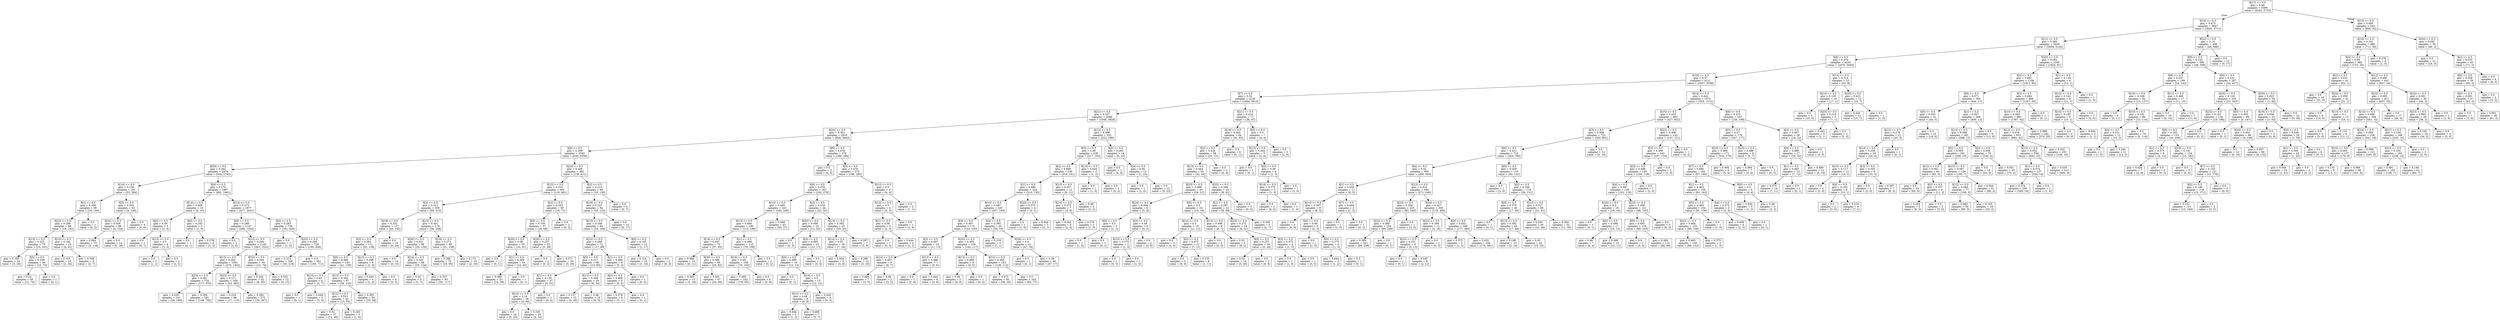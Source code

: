 digraph Tree {
node [shape=box] ;
0 [label="X[17] <= 0.5\ngini = 0.49\nsamples = 6390\nvalue = [4342, 5753]"] ;
1 [label="X[16] <= 0.5\ngini = 0.473\nsamples = 5847\nvalue = [3542, 5711]"] ;
0 -> 1 [labeldistance=2.5, labelangle=45, headlabel="True"] ;
2 [label="X[11] <= 0.5\ngini = 0.482\nsamples = 5439\nvalue = [3494, 5125]"] ;
1 -> 2 ;
3 [label="X[8] <= 0.5\ngini = 0.374\nsamples = 4234\nvalue = [1670, 5044]"] ;
2 -> 3 ;
4 [label="X[19] <= 0.5\ngini = 0.37\nsamples = 4211\nvalue = [1637, 5036]"] ;
3 -> 4 ;
5 [label="X[7] <= 0.5\ngini = 0.34\nsamples = 3139\nvalue = [1084, 3915]"] ;
4 -> 5 ;
6 [label="X[21] <= 0.5\ngini = 0.337\nsamples = 3068\nvalue = [1048, 3828]"] ;
5 -> 6 ;
7 [label="X[24] <= 0.5\ngini = 0.301\nsamples = 2816\nvalue = [826, 3642]"] ;
6 -> 7 ;
8 [label="X[6] <= 0.5\ngini = 0.269\nsamples = 2540\nvalue = [640, 3356]"] ;
7 -> 8 ;
9 [label="X[20] <= 0.5\ngini = 0.262\nsamples = 2078\nvalue = [504, 2745]"] ;
8 -> 9 ;
10 [label="X[14] <= 0.5\ngini = 0.139\nsamples = 191\nvalue = [23, 284]"] ;
9 -> 10 ;
11 [label="X[1] <= 0.5\ngini = 0.206\nsamples = 99\nvalue = [19, 144]"] ;
10 -> 11 ;
12 [label="X[22] <= 0.5\ngini = 0.208\nsamples = 98\nvalue = [19, 142]"] ;
11 -> 12 ;
13 [label="X[13] <= 0.5\ngini = 0.225\nsamples = 75\nvalue = [15, 101]"] ;
12 -> 13 ;
14 [label="gini = 0.185\nsamples = 16\nvalue = [3, 26]"] ;
13 -> 14 ;
15 [label="X[5] <= 0.5\ngini = 0.238\nsamples = 59\nvalue = [12, 75]"] ;
13 -> 15 ;
16 [label="gini = 0.24\nsamples = 58\nvalue = [12, 74]"] ;
15 -> 16 ;
17 [label="gini = 0.0\nsamples = 1\nvalue = [0, 1]"] ;
15 -> 17 ;
18 [label="X[15] <= 0.5\ngini = 0.162\nsamples = 23\nvalue = [4, 41]"] ;
12 -> 18 ;
19 [label="gini = 0.105\nsamples = 18\nvalue = [2, 34]"] ;
18 -> 19 ;
20 [label="gini = 0.346\nsamples = 5\nvalue = [2, 7]"] ;
18 -> 20 ;
21 [label="gini = 0.0\nsamples = 1\nvalue = [0, 2]"] ;
11 -> 21 ;
22 [label="X[5] <= 0.5\ngini = 0.054\nsamples = 92\nvalue = [4, 140]"] ;
10 -> 22 ;
23 [label="X[22] <= 0.5\ngini = 0.056\nsamples = 88\nvalue = [4, 134]"] ;
22 -> 23 ;
24 [label="gini = 0.064\nsamples = 74\nvalue = [4, 116]"] ;
23 -> 24 ;
25 [label="gini = 0.0\nsamples = 14\nvalue = [0, 18]"] ;
23 -> 25 ;
26 [label="gini = 0.0\nsamples = 4\nvalue = [0, 6]"] ;
22 -> 26 ;
27 [label="X[4] <= 0.5\ngini = 0.274\nsamples = 1887\nvalue = [481, 2461]"] ;
9 -> 27 ;
28 [label="X[14] <= 0.5\ngini = 0.408\nsamples = 10\nvalue = [4, 10]"] ;
27 -> 28 ;
29 [label="X[0] <= 0.5\ngini = 0.49\nsamples = 5\nvalue = [3, 4]"] ;
28 -> 29 ;
30 [label="gini = 0.0\nsamples = 1\nvalue = [0, 1]"] ;
29 -> 30 ;
31 [label="X[13] <= 0.5\ngini = 0.5\nsamples = 4\nvalue = [3, 3]"] ;
29 -> 31 ;
32 [label="gini = 0.5\nsamples = 2\nvalue = [1, 1]"] ;
31 -> 32 ;
33 [label="gini = 0.5\nsamples = 2\nvalue = [2, 2]"] ;
31 -> 33 ;
34 [label="X[0] <= 0.5\ngini = 0.245\nsamples = 5\nvalue = [1, 6]"] ;
28 -> 34 ;
35 [label="gini = 0.0\nsamples = 1\nvalue = [0, 1]"] ;
34 -> 35 ;
36 [label="gini = 0.278\nsamples = 4\nvalue = [1, 5]"] ;
34 -> 36 ;
37 [label="X[14] <= 0.5\ngini = 0.273\nsamples = 1877\nvalue = [477, 2451]"] ;
27 -> 37 ;
38 [label="X[0] <= 0.5\ngini = 0.266\nsamples = 1147\nvalue = [286, 1522]"] ;
37 -> 38 ;
39 [label="gini = 0.0\nsamples = 2\nvalue = [3, 0]"] ;
38 -> 39 ;
40 [label="X[12] <= 0.5\ngini = 0.264\nsamples = 1145\nvalue = [283, 1522]"] ;
38 -> 40 ;
41 [label="X[15] <= 0.5\ngini = 0.264\nsamples = 1091\nvalue = [270, 1452]"] ;
40 -> 41 ;
42 [label="X[23] <= 0.5\ngini = 0.261\nsamples = 732\nvalue = [177, 970]"] ;
41 -> 42 ;
43 [label="gini = 0.226\nsamples = 141\nvalue = [28, 188]"] ;
42 -> 43 ;
44 [label="gini = 0.269\nsamples = 591\nvalue = [149, 782]"] ;
42 -> 44 ;
45 [label="X[23] <= 0.5\ngini = 0.271\nsamples = 359\nvalue = [93, 482]"] ;
41 -> 45 ;
46 [label="gini = 0.224\nsamples = 86\nvalue = [17, 115]"] ;
45 -> 46 ;
47 [label="gini = 0.284\nsamples = 273\nvalue = [76, 367]"] ;
45 -> 47 ;
48 [label="X[22] <= 0.5\ngini = 0.264\nsamples = 54\nvalue = [13, 70]"] ;
40 -> 48 ;
49 [label="gini = 0.242\nsamples = 42\nvalue = [9, 55]"] ;
48 -> 49 ;
50 [label="gini = 0.332\nsamples = 12\nvalue = [4, 15]"] ;
48 -> 50 ;
51 [label="X[0] <= 0.5\ngini = 0.283\nsamples = 730\nvalue = [191, 929]"] ;
37 -> 51 ;
52 [label="gini = 0.0\nsamples = 1\nvalue = [1, 0]"] ;
51 -> 52 ;
53 [label="X[23] <= 0.5\ngini = 0.282\nsamples = 729\nvalue = [190, 929]"] ;
51 -> 53 ;
54 [label="gini = 0.213\nsamples = 168\nvalue = [30, 218]"] ;
53 -> 54 ;
55 [label="gini = 0.3\nsamples = 561\nvalue = [160, 711]"] ;
53 -> 55 ;
56 [label="X[22] <= 0.5\ngini = 0.298\nsamples = 462\nvalue = [136, 611]"] ;
8 -> 56 ;
57 [label="X[15] <= 0.5\ngini = 0.316\nsamples = 364\nvalue = [118, 481]"] ;
56 -> 57 ;
58 [label="X[2] <= 0.5\ngini = 0.313\nsamples = 305\nvalue = [99, 410]"] ;
57 -> 58 ;
59 [label="X[18] <= 0.5\ngini = 0.332\nsamples = 127\nvalue = [43, 162]"] ;
58 -> 59 ;
60 [label="X[3] <= 0.5\ngini = 0.362\nsamples = 111\nvalue = [43, 138]"] ;
59 -> 60 ;
61 [label="X[0] <= 0.5\ngini = 0.366\nsamples = 103\nvalue = [41, 129]"] ;
60 -> 61 ;
62 [label="X[13] <= 0.5\ngini = 0.42\nsamples = 6\nvalue = [3, 7]"] ;
61 -> 62 ;
63 [label="gini = 0.0\nsamples = 1\nvalue = [0, 1]"] ;
62 -> 63 ;
64 [label="gini = 0.444\nsamples = 5\nvalue = [3, 6]"] ;
62 -> 64 ;
65 [label="X[13] <= 0.5\ngini = 0.362\nsamples = 97\nvalue = [38, 122]"] ;
61 -> 65 ;
66 [label="X[12] <= 0.5\ngini = 0.313\nsamples = 42\nvalue = [13, 54]"] ;
65 -> 66 ;
67 [label="gini = 0.32\nsamples = 37\nvalue = [12, 48]"] ;
66 -> 67 ;
68 [label="gini = 0.245\nsamples = 5\nvalue = [1, 6]"] ;
66 -> 68 ;
69 [label="gini = 0.393\nsamples = 55\nvalue = [25, 68]"] ;
65 -> 69 ;
70 [label="X[13] <= 0.5\ngini = 0.298\nsamples = 8\nvalue = [2, 9]"] ;
60 -> 70 ;
71 [label="gini = 0.444\nsamples = 4\nvalue = [2, 4]"] ;
70 -> 71 ;
72 [label="gini = 0.0\nsamples = 4\nvalue = [0, 5]"] ;
70 -> 72 ;
73 [label="gini = 0.0\nsamples = 16\nvalue = [0, 24]"] ;
59 -> 73 ;
74 [label="X[13] <= 0.5\ngini = 0.301\nsamples = 178\nvalue = [56, 248]"] ;
58 -> 74 ;
75 [label="X[20] <= 0.5\ngini = 0.321\nsamples = 98\nvalue = [35, 139]"] ;
74 -> 75 ;
76 [label="gini = 0.0\nsamples = 10\nvalue = [0, 15]"] ;
75 -> 76 ;
77 [label="X[14] <= 0.5\ngini = 0.343\nsamples = 88\nvalue = [35, 124]"] ;
75 -> 77 ;
78 [label="gini = 0.42\nsamples = 5\nvalue = [3, 7]"] ;
77 -> 78 ;
79 [label="gini = 0.337\nsamples = 83\nvalue = [32, 117]"] ;
77 -> 79 ;
80 [label="X[18] <= 0.5\ngini = 0.271\nsamples = 80\nvalue = [21, 109]"] ;
74 -> 80 ;
81 [label="gini = 0.288\nsamples = 70\nvalue = [19, 90]"] ;
80 -> 81 ;
82 [label="gini = 0.172\nsamples = 10\nvalue = [2, 19]"] ;
80 -> 82 ;
83 [label="X[3] <= 0.5\ngini = 0.333\nsamples = 59\nvalue = [19, 71]"] ;
57 -> 83 ;
84 [label="X[0] <= 0.5\ngini = 0.339\nsamples = 57\nvalue = [19, 69]"] ;
83 -> 84 ;
85 [label="X[20] <= 0.5\ngini = 0.38\nsamples = 35\nvalue = [14, 41]"] ;
84 -> 85 ;
86 [label="gini = 0.0\nsamples = 1\nvalue = [0, 1]"] ;
85 -> 86 ;
87 [label="X[1] <= 0.5\ngini = 0.384\nsamples = 34\nvalue = [14, 40]"] ;
85 -> 87 ;
88 [label="gini = 0.389\nsamples = 33\nvalue = [14, 39]"] ;
87 -> 88 ;
89 [label="gini = 0.0\nsamples = 1\nvalue = [0, 1]"] ;
87 -> 89 ;
90 [label="X[20] <= 0.5\ngini = 0.257\nsamples = 22\nvalue = [5, 28]"] ;
84 -> 90 ;
91 [label="gini = 0.0\nsamples = 2\nvalue = [0, 2]"] ;
90 -> 91 ;
92 [label="gini = 0.271\nsamples = 20\nvalue = [5, 26]"] ;
90 -> 92 ;
93 [label="gini = 0.0\nsamples = 2\nvalue = [0, 2]"] ;
83 -> 93 ;
94 [label="X[3] <= 0.5\ngini = 0.214\nsamples = 98\nvalue = [18, 130]"] ;
56 -> 94 ;
95 [label="X[18] <= 0.5\ngini = 0.223\nsamples = 94\nvalue = [18, 123]"] ;
94 -> 95 ;
96 [label="X[15] <= 0.5\ngini = 0.248\nsamples = 84\nvalue = [18, 106]"] ;
95 -> 96 ;
97 [label="X[12] <= 0.5\ngini = 0.269\nsamples = 72\nvalue = [17, 89]"] ;
96 -> 97 ;
98 [label="X[0] <= 0.5\ngini = 0.217\nsamples = 66\nvalue = [12, 85]"] ;
97 -> 98 ;
99 [label="X[1] <= 0.5\ngini = 0.135\nsamples = 37\nvalue = [4, 51]"] ;
98 -> 99 ;
100 [label="X[14] <= 0.5\ngini = 0.14\nsamples = 36\nvalue = [4, 49]"] ;
99 -> 100 ;
101 [label="gini = 0.0\nsamples = 16\nvalue = [0, 25]"] ;
100 -> 101 ;
102 [label="gini = 0.245\nsamples = 20\nvalue = [4, 24]"] ;
100 -> 102 ;
103 [label="gini = 0.0\nsamples = 1\nvalue = [0, 2]"] ;
99 -> 103 ;
104 [label="X[13] <= 0.5\ngini = 0.308\nsamples = 29\nvalue = [8, 34]"] ;
98 -> 104 ;
105 [label="gini = 0.137\nsamples = 15\nvalue = [2, 25]"] ;
104 -> 105 ;
106 [label="gini = 0.48\nsamples = 14\nvalue = [6, 9]"] ;
104 -> 106 ;
107 [label="X[1] <= 0.5\ngini = 0.494\nsamples = 6\nvalue = [5, 4]"] ;
97 -> 107 ;
108 [label="X[0] <= 0.5\ngini = 0.408\nsamples = 5\nvalue = [5, 2]"] ;
107 -> 108 ;
109 [label="gini = 0.278\nsamples = 4\nvalue = [5, 1]"] ;
108 -> 109 ;
110 [label="gini = 0.0\nsamples = 1\nvalue = [0, 1]"] ;
108 -> 110 ;
111 [label="gini = 0.0\nsamples = 1\nvalue = [0, 2]"] ;
107 -> 111 ;
112 [label="X[0] <= 0.5\ngini = 0.105\nsamples = 12\nvalue = [1, 17]"] ;
96 -> 112 ;
113 [label="gini = 0.124\nsamples = 10\nvalue = [1, 14]"] ;
112 -> 113 ;
114 [label="gini = 0.0\nsamples = 2\nvalue = [0, 3]"] ;
112 -> 114 ;
115 [label="gini = 0.0\nsamples = 10\nvalue = [0, 17]"] ;
95 -> 115 ;
116 [label="gini = 0.0\nsamples = 4\nvalue = [0, 7]"] ;
94 -> 116 ;
117 [label="X[9] <= 0.5\ngini = 0.478\nsamples = 276\nvalue = [186, 286]"] ;
7 -> 117 ;
118 [label="gini = 0.0\nsamples = 3\nvalue = [0, 4]"] ;
117 -> 118 ;
119 [label="X[5] <= 0.5\ngini = 0.479\nsamples = 273\nvalue = [186, 282]"] ;
117 -> 119 ;
120 [label="X[6] <= 0.5\ngini = 0.478\nsamples = 267\nvalue = [182, 278]"] ;
119 -> 120 ;
121 [label="X[15] <= 0.5\ngini = 0.485\nsamples = 223\nvalue = [160, 226]"] ;
120 -> 121 ;
122 [label="X[13] <= 0.5\ngini = 0.464\nsamples = 180\nvalue = [115, 199]"] ;
121 -> 122 ;
123 [label="X[14] <= 0.5\ngini = 0.407\nsamples = 70\nvalue = [37, 93]"] ;
122 -> 123 ;
124 [label="gini = 0.488\nsamples = 10\nvalue = [8, 11]"] ;
123 -> 124 ;
125 [label="X[20] <= 0.5\ngini = 0.386\nsamples = 60\nvalue = [29, 82]"] ;
123 -> 125 ;
126 [label="gini = 0.363\nsamples = 13\nvalue = [5, 16]"] ;
125 -> 126 ;
127 [label="gini = 0.391\nsamples = 47\nvalue = [24, 66]"] ;
125 -> 127 ;
128 [label="X[1] <= 0.5\ngini = 0.488\nsamples = 110\nvalue = [78, 106]"] ;
122 -> 128 ;
129 [label="X[18] <= 0.5\ngini = 0.49\nsamples = 108\nvalue = [78, 104]"] ;
128 -> 129 ;
130 [label="gini = 0.495\nsamples = 102\nvalue = [78, 95]"] ;
129 -> 130 ;
131 [label="gini = 0.0\nsamples = 6\nvalue = [0, 9]"] ;
129 -> 131 ;
132 [label="gini = 0.0\nsamples = 2\nvalue = [0, 2]"] ;
128 -> 132 ;
133 [label="gini = 0.469\nsamples = 43\nvalue = [45, 27]"] ;
121 -> 133 ;
134 [label="X[2] <= 0.5\ngini = 0.418\nsamples = 44\nvalue = [22, 52]"] ;
120 -> 134 ;
135 [label="X[20] <= 0.5\ngini = 0.469\nsamples = 19\nvalue = [12, 20]"] ;
134 -> 135 ;
136 [label="gini = 0.0\nsamples = 1\nvalue = [0, 3]"] ;
135 -> 136 ;
137 [label="X[3] <= 0.5\ngini = 0.485\nsamples = 18\nvalue = [12, 17]"] ;
135 -> 137 ;
138 [label="X[0] <= 0.5\ngini = 0.499\nsamples = 16\nvalue = [12, 13]"] ;
137 -> 138 ;
139 [label="gini = 0.0\nsamples = 1\nvalue = [0, 1]"] ;
138 -> 139 ;
140 [label="X[14] <= 0.5\ngini = 0.5\nsamples = 15\nvalue = [12, 12]"] ;
138 -> 140 ;
141 [label="X[13] <= 0.5\ngini = 0.48\nsamples = 9\nvalue = [6, 9]"] ;
140 -> 141 ;
142 [label="gini = 0.444\nsamples = 2\nvalue = [1, 2]"] ;
141 -> 142 ;
143 [label="gini = 0.486\nsamples = 7\nvalue = [5, 7]"] ;
141 -> 143 ;
144 [label="gini = 0.444\nsamples = 6\nvalue = [6, 3]"] ;
140 -> 144 ;
145 [label="gini = 0.0\nsamples = 2\nvalue = [0, 4]"] ;
137 -> 145 ;
146 [label="X[13] <= 0.5\ngini = 0.363\nsamples = 25\nvalue = [10, 32]"] ;
134 -> 146 ;
147 [label="X[14] <= 0.5\ngini = 0.35\nsamples = 18\nvalue = [7, 24]"] ;
146 -> 147 ;
148 [label="gini = 0.444\nsamples = 6\nvalue = [4, 8]"] ;
147 -> 148 ;
149 [label="gini = 0.266\nsamples = 12\nvalue = [3, 16]"] ;
147 -> 149 ;
150 [label="gini = 0.397\nsamples = 7\nvalue = [3, 8]"] ;
146 -> 150 ;
151 [label="X[13] <= 0.5\ngini = 0.5\nsamples = 6\nvalue = [4, 4]"] ;
119 -> 151 ;
152 [label="X[14] <= 0.5\ngini = 0.5\nsamples = 4\nvalue = [3, 3]"] ;
151 -> 152 ;
153 [label="X[1] <= 0.5\ngini = 0.48\nsamples = 3\nvalue = [2, 3]"] ;
152 -> 153 ;
154 [label="gini = 0.0\nsamples = 1\nvalue = [0, 2]"] ;
153 -> 154 ;
155 [label="gini = 0.444\nsamples = 2\nvalue = [2, 1]"] ;
153 -> 155 ;
156 [label="gini = 0.0\nsamples = 1\nvalue = [1, 0]"] ;
152 -> 156 ;
157 [label="gini = 0.5\nsamples = 2\nvalue = [1, 1]"] ;
151 -> 157 ;
158 [label="X[12] <= 0.5\ngini = 0.496\nsamples = 252\nvalue = [222, 186]"] ;
6 -> 158 ;
159 [label="X[5] <= 0.5\ngini = 0.49\nsamples = 238\nvalue = [217, 163]"] ;
158 -> 159 ;
160 [label="X[2] <= 0.5\ngini = 0.489\nsamples = 236\nvalue = [216, 161]"] ;
159 -> 160 ;
161 [label="X[1] <= 0.5\ngini = 0.486\nsamples = 224\nvalue = [210, 150]"] ;
160 -> 161 ;
162 [label="X[15] <= 0.5\ngini = 0.487\nsamples = 220\nvalue = [207, 149]"] ;
161 -> 162 ;
163 [label="X[4] <= 0.5\ngini = 0.497\nsamples = 175\nvalue = [153, 130]"] ;
162 -> 163 ;
164 [label="X[3] <= 0.5\ngini = 0.497\nsamples = 16\nvalue = [11, 13]"] ;
163 -> 164 ;
165 [label="X[14] <= 0.5\ngini = 0.497\nsamples = 9\nvalue = [6, 7]"] ;
164 -> 165 ;
166 [label="gini = 0.469\nsamples = 7\nvalue = [3, 5]"] ;
165 -> 166 ;
167 [label="gini = 0.48\nsamples = 2\nvalue = [3, 2]"] ;
165 -> 167 ;
168 [label="X[13] <= 0.5\ngini = 0.496\nsamples = 7\nvalue = [5, 6]"] ;
164 -> 168 ;
169 [label="gini = 0.0\nsamples = 1\nvalue = [2, 0]"] ;
168 -> 169 ;
170 [label="gini = 0.444\nsamples = 6\nvalue = [3, 6]"] ;
168 -> 170 ;
171 [label="X[20] <= 0.5\ngini = 0.495\nsamples = 159\nvalue = [142, 117]"] ;
163 -> 171 ;
172 [label="X[13] <= 0.5\ngini = 0.494\nsamples = 6\nvalue = [4, 5]"] ;
171 -> 172 ;
173 [label="gini = 0.49\nsamples = 5\nvalue = [4, 3]"] ;
172 -> 173 ;
174 [label="gini = 0.0\nsamples = 1\nvalue = [0, 2]"] ;
172 -> 174 ;
175 [label="X[13] <= 0.5\ngini = 0.495\nsamples = 153\nvalue = [138, 112]"] ;
171 -> 175 ;
176 [label="gini = 0.473\nsamples = 50\nvalue = [56, 35]"] ;
175 -> 176 ;
177 [label="gini = 0.5\nsamples = 103\nvalue = [82, 77]"] ;
175 -> 177 ;
178 [label="X[4] <= 0.5\ngini = 0.385\nsamples = 45\nvalue = [54, 19]"] ;
162 -> 178 ;
179 [label="gini = 0.219\nsamples = 4\nvalue = [7, 1]"] ;
178 -> 179 ;
180 [label="X[20] <= 0.5\ngini = 0.4\nsamples = 41\nvalue = [47, 18]"] ;
178 -> 180 ;
181 [label="gini = 0.0\nsamples = 1\nvalue = [0, 1]"] ;
180 -> 181 ;
182 [label="gini = 0.39\nsamples = 40\nvalue = [47, 17]"] ;
180 -> 182 ;
183 [label="X[20] <= 0.5\ngini = 0.375\nsamples = 4\nvalue = [3, 1]"] ;
161 -> 183 ;
184 [label="gini = 0.0\nsamples = 1\nvalue = [1, 0]"] ;
183 -> 184 ;
185 [label="gini = 0.444\nsamples = 3\nvalue = [2, 1]"] ;
183 -> 185 ;
186 [label="X[15] <= 0.5\ngini = 0.457\nsamples = 12\nvalue = [6, 11]"] ;
160 -> 186 ;
187 [label="X[14] <= 0.5\ngini = 0.375\nsamples = 7\nvalue = [3, 9]"] ;
186 -> 187 ;
188 [label="gini = 0.444\nsamples = 4\nvalue = [2, 4]"] ;
187 -> 188 ;
189 [label="gini = 0.278\nsamples = 3\nvalue = [1, 5]"] ;
187 -> 189 ;
190 [label="gini = 0.48\nsamples = 5\nvalue = [3, 2]"] ;
186 -> 190 ;
191 [label="X[13] <= 0.5\ngini = 0.444\nsamples = 2\nvalue = [1, 2]"] ;
159 -> 191 ;
192 [label="gini = 0.0\nsamples = 1\nvalue = [1, 0]"] ;
191 -> 192 ;
193 [label="gini = 0.0\nsamples = 1\nvalue = [0, 2]"] ;
191 -> 193 ;
194 [label="X[0] <= 0.5\ngini = 0.293\nsamples = 14\nvalue = [5, 23]"] ;
158 -> 194 ;
195 [label="gini = 0.0\nsamples = 1\nvalue = [4, 0]"] ;
194 -> 195 ;
196 [label="X[4] <= 0.5\ngini = 0.08\nsamples = 13\nvalue = [1, 23]"] ;
194 -> 196 ;
197 [label="gini = 0.0\nsamples = 1\nvalue = [1, 0]"] ;
196 -> 197 ;
198 [label="gini = 0.0\nsamples = 12\nvalue = [0, 23]"] ;
196 -> 198 ;
199 [label="X[21] <= 0.5\ngini = 0.414\nsamples = 71\nvalue = [36, 87]"] ;
5 -> 199 ;
200 [label="X[18] <= 0.5\ngini = 0.402\nsamples = 64\nvalue = [32, 83]"] ;
199 -> 200 ;
201 [label="X[2] <= 0.5\ngini = 0.426\nsamples = 58\nvalue = [32, 72]"] ;
200 -> 201 ;
202 [label="X[13] <= 0.5\ngini = 0.444\nsamples = 55\nvalue = [32, 64]"] ;
201 -> 202 ;
203 [label="X[23] <= 0.5\ngini = 0.499\nsamples = 30\nvalue = [24, 22]"] ;
202 -> 203 ;
204 [label="X[24] <= 0.5\ngini = 0.494\nsamples = 6\nvalue = [5, 4]"] ;
203 -> 204 ;
205 [label="X[0] <= 0.5\ngini = 0.5\nsamples = 2\nvalue = [1, 1]"] ;
204 -> 205 ;
206 [label="gini = 0.0\nsamples = 1\nvalue = [1, 0]"] ;
205 -> 206 ;
207 [label="gini = 0.0\nsamples = 1\nvalue = [0, 1]"] ;
205 -> 207 ;
208 [label="X[3] <= 0.5\ngini = 0.49\nsamples = 4\nvalue = [4, 3]"] ;
204 -> 208 ;
209 [label="X[15] <= 0.5\ngini = 0.375\nsamples = 2\nvalue = [1, 3]"] ;
208 -> 209 ;
210 [label="gini = 0.0\nsamples = 1\nvalue = [0, 3]"] ;
209 -> 210 ;
211 [label="gini = 0.0\nsamples = 1\nvalue = [1, 0]"] ;
209 -> 211 ;
212 [label="gini = 0.0\nsamples = 2\nvalue = [3, 0]"] ;
208 -> 212 ;
213 [label="X[0] <= 0.5\ngini = 0.5\nsamples = 24\nvalue = [19, 18]"] ;
203 -> 213 ;
214 [label="X[14] <= 0.5\ngini = 0.5\nsamples = 15\nvalue = [11, 11]"] ;
213 -> 214 ;
215 [label="gini = 0.0\nsamples = 3\nvalue = [4, 0]"] ;
214 -> 215 ;
216 [label="X[3] <= 0.5\ngini = 0.475\nsamples = 12\nvalue = [7, 11]"] ;
214 -> 216 ;
217 [label="gini = 0.0\nsamples = 3\nvalue = [6, 0]"] ;
216 -> 217 ;
218 [label="gini = 0.153\nsamples = 9\nvalue = [1, 11]"] ;
216 -> 218 ;
219 [label="X[14] <= 0.5\ngini = 0.498\nsamples = 9\nvalue = [8, 7]"] ;
213 -> 219 ;
220 [label="gini = 0.0\nsamples = 4\nvalue = [0, 5]"] ;
219 -> 220 ;
221 [label="gini = 0.32\nsamples = 5\nvalue = [8, 2]"] ;
219 -> 221 ;
222 [label="X[22] <= 0.5\ngini = 0.269\nsamples = 25\nvalue = [8, 42]"] ;
202 -> 222 ;
223 [label="X[1] <= 0.5\ngini = 0.287\nsamples = 22\nvalue = [8, 38]"] ;
222 -> 223 ;
224 [label="X[24] <= 0.5\ngini = 0.272\nsamples = 18\nvalue = [6, 31]"] ;
223 -> 224 ;
225 [label="X[0] <= 0.5\ngini = 0.257\nsamples = 16\nvalue = [5, 28]"] ;
224 -> 225 ;
226 [label="gini = 0.32\nsamples = 14\nvalue = [5, 20]"] ;
225 -> 226 ;
227 [label="gini = 0.0\nsamples = 2\nvalue = [0, 8]"] ;
225 -> 227 ;
228 [label="X[3] <= 0.5\ngini = 0.375\nsamples = 2\nvalue = [1, 3]"] ;
224 -> 228 ;
229 [label="gini = 0.0\nsamples = 1\nvalue = [1, 0]"] ;
228 -> 229 ;
230 [label="gini = 0.0\nsamples = 1\nvalue = [0, 3]"] ;
228 -> 230 ;
231 [label="gini = 0.346\nsamples = 4\nvalue = [2, 7]"] ;
223 -> 231 ;
232 [label="gini = 0.0\nsamples = 3\nvalue = [0, 4]"] ;
222 -> 232 ;
233 [label="gini = 0.0\nsamples = 3\nvalue = [0, 8]"] ;
201 -> 233 ;
234 [label="gini = 0.0\nsamples = 6\nvalue = [0, 11]"] ;
200 -> 234 ;
235 [label="X[0] <= 0.5\ngini = 0.5\nsamples = 7\nvalue = [4, 4]"] ;
199 -> 235 ;
236 [label="X[13] <= 0.5\ngini = 0.444\nsamples = 5\nvalue = [2, 4]"] ;
235 -> 236 ;
237 [label="gini = 0.0\nsamples = 1\nvalue = [0, 1]"] ;
236 -> 237 ;
238 [label="X[2] <= 0.5\ngini = 0.48\nsamples = 4\nvalue = [2, 3]"] ;
236 -> 238 ;
239 [label="X[18] <= 0.5\ngini = 0.375\nsamples = 3\nvalue = [1, 3]"] ;
238 -> 239 ;
240 [label="gini = 0.0\nsamples = 2\nvalue = [0, 3]"] ;
239 -> 240 ;
241 [label="gini = 0.0\nsamples = 1\nvalue = [1, 0]"] ;
239 -> 241 ;
242 [label="gini = 0.0\nsamples = 1\nvalue = [1, 0]"] ;
238 -> 242 ;
243 [label="gini = 0.0\nsamples = 2\nvalue = [2, 0]"] ;
235 -> 243 ;
244 [label="X[14] <= 0.5\ngini = 0.442\nsamples = 1072\nvalue = [553, 1121]"] ;
4 -> 244 ;
245 [label="X[15] <= 0.5\ngini = 0.433\nsamples = 865\nvalue = [427, 922]"] ;
244 -> 245 ;
246 [label="X[3] <= 0.5\ngini = 0.408\nsamples = 722\nvalue = [320, 801]"] ;
245 -> 246 ;
247 [label="X[6] <= 0.5\ngini = 0.411\nsamples = 710\nvalue = [320, 785]"] ;
246 -> 247 ;
248 [label="X[4] <= 0.5\ngini = 0.42\nsamples = 595\nvalue = [280, 654]"] ;
247 -> 248 ;
249 [label="X[1] <= 0.5\ngini = 0.459\nsamples = 11\nvalue = [9, 5]"] ;
248 -> 249 ;
250 [label="X[13] <= 0.5\ngini = 0.397\nsamples = 9\nvalue = [8, 3]"] ;
249 -> 250 ;
251 [label="gini = 0.0\nsamples = 4\nvalue = [6, 0]"] ;
250 -> 251 ;
252 [label="X[0] <= 0.5\ngini = 0.48\nsamples = 5\nvalue = [2, 3]"] ;
250 -> 252 ;
253 [label="gini = 0.0\nsamples = 1\nvalue = [1, 0]"] ;
252 -> 253 ;
254 [label="X[5] <= 0.5\ngini = 0.375\nsamples = 4\nvalue = [1, 3]"] ;
252 -> 254 ;
255 [label="gini = 0.444\nsamples = 3\nvalue = [1, 2]"] ;
254 -> 255 ;
256 [label="gini = 0.0\nsamples = 1\nvalue = [0, 1]"] ;
254 -> 256 ;
257 [label="X[7] <= 0.5\ngini = 0.444\nsamples = 2\nvalue = [1, 2]"] ;
249 -> 257 ;
258 [label="gini = 0.0\nsamples = 1\nvalue = [1, 0]"] ;
257 -> 258 ;
259 [label="gini = 0.0\nsamples = 1\nvalue = [0, 2]"] ;
257 -> 259 ;
260 [label="X[13] <= 0.5\ngini = 0.416\nsamples = 584\nvalue = [271, 649]"] ;
248 -> 260 ;
261 [label="X[23] <= 0.5\ngini = 0.394\nsamples = 225\nvalue = [92, 249]"] ;
260 -> 261 ;
262 [label="X[22] <= 0.5\ngini = 0.388\nsamples = 224\nvalue = [89, 249]"] ;
261 -> 262 ;
263 [label="gini = 0.389\nsamples = 223\nvalue = [89, 248]"] ;
262 -> 263 ;
264 [label="gini = 0.0\nsamples = 1\nvalue = [0, 1]"] ;
262 -> 264 ;
265 [label="gini = 0.0\nsamples = 1\nvalue = [3, 0]"] ;
261 -> 265 ;
266 [label="X[24] <= 0.5\ngini = 0.427\nsamples = 359\nvalue = [179, 400]"] ;
260 -> 266 ;
267 [label="X[22] <= 0.5\ngini = 0.198\nsamples = 11\nvalue = [2, 16]"] ;
266 -> 267 ;
268 [label="X[23] <= 0.5\ngini = 0.231\nsamples = 9\nvalue = [2, 13]"] ;
267 -> 268 ;
269 [label="gini = 0.0\nsamples = 1\nvalue = [0, 1]"] ;
268 -> 269 ;
270 [label="gini = 0.245\nsamples = 8\nvalue = [2, 12]"] ;
268 -> 270 ;
271 [label="gini = 0.0\nsamples = 2\nvalue = [0, 3]"] ;
267 -> 271 ;
272 [label="X[9] <= 0.5\ngini = 0.432\nsamples = 348\nvalue = [177, 384]"] ;
266 -> 272 ;
273 [label="gini = 0.375\nsamples = 3\nvalue = [1, 3]"] ;
272 -> 273 ;
274 [label="gini = 0.432\nsamples = 345\nvalue = [176, 381]"] ;
272 -> 274 ;
275 [label="X[9] <= 0.5\ngini = 0.358\nsamples = 115\nvalue = [40, 131]"] ;
247 -> 275 ;
276 [label="gini = 0.0\nsamples = 1\nvalue = [2, 0]"] ;
275 -> 276 ;
277 [label="X[2] <= 0.5\ngini = 0.349\nsamples = 114\nvalue = [38, 131]"] ;
275 -> 277 ;
278 [label="X[0] <= 0.5\ngini = 0.379\nsamples = 46\nvalue = [17, 50]"] ;
277 -> 278 ;
279 [label="gini = 0.0\nsamples = 1\nvalue = [0, 1]"] ;
278 -> 279 ;
280 [label="X[13] <= 0.5\ngini = 0.382\nsamples = 45\nvalue = [17, 49]"] ;
278 -> 280 ;
281 [label="gini = 0.198\nsamples = 13\nvalue = [2, 16]"] ;
280 -> 281 ;
282 [label="gini = 0.43\nsamples = 32\nvalue = [15, 33]"] ;
280 -> 282 ;
283 [label="X[12] <= 0.5\ngini = 0.327\nsamples = 68\nvalue = [21, 81]"] ;
277 -> 283 ;
284 [label="gini = 0.293\nsamples = 36\nvalue = [10, 46]"] ;
283 -> 284 ;
285 [label="gini = 0.364\nsamples = 32\nvalue = [11, 35]"] ;
283 -> 285 ;
286 [label="gini = 0.0\nsamples = 12\nvalue = [0, 16]"] ;
246 -> 286 ;
287 [label="X[22] <= 0.5\ngini = 0.498\nsamples = 143\nvalue = [107, 121]"] ;
245 -> 287 ;
288 [label="X[3] <= 0.5\ngini = 0.499\nsamples = 142\nvalue = [107, 119]"] ;
287 -> 288 ;
289 [label="X[5] <= 0.5\ngini = 0.498\nsamples = 140\nvalue = [104, 119]"] ;
288 -> 289 ;
290 [label="X[4] <= 0.5\ngini = 0.497\nsamples = 139\nvalue = [102, 119]"] ;
289 -> 290 ;
291 [label="X[24] <= 0.5\ngini = 0.5\nsamples = 18\nvalue = [16, 16]"] ;
290 -> 291 ;
292 [label="gini = 0.0\nsamples = 1\nvalue = [0, 1]"] ;
291 -> 292 ;
293 [label="X[0] <= 0.5\ngini = 0.499\nsamples = 17\nvalue = [16, 15]"] ;
291 -> 293 ;
294 [label="gini = 0.48\nsamples = 7\nvalue = [6, 4]"] ;
293 -> 294 ;
295 [label="gini = 0.499\nsamples = 10\nvalue = [10, 11]"] ;
293 -> 295 ;
296 [label="X[23] <= 0.5\ngini = 0.496\nsamples = 121\nvalue = [86, 103]"] ;
290 -> 296 ;
297 [label="X[9] <= 0.5\ngini = 0.492\nsamples = 118\nvalue = [80, 103]"] ;
296 -> 297 ;
298 [label="gini = 0.0\nsamples = 2\nvalue = [0, 4]"] ;
297 -> 298 ;
299 [label="gini = 0.494\nsamples = 116\nvalue = [80, 99]"] ;
297 -> 299 ;
300 [label="gini = 0.0\nsamples = 3\nvalue = [6, 0]"] ;
296 -> 300 ;
301 [label="gini = 0.0\nsamples = 1\nvalue = [2, 0]"] ;
289 -> 301 ;
302 [label="gini = 0.0\nsamples = 2\nvalue = [3, 0]"] ;
288 -> 302 ;
303 [label="gini = 0.0\nsamples = 1\nvalue = [0, 2]"] ;
287 -> 303 ;
304 [label="X[6] <= 0.5\ngini = 0.475\nsamples = 207\nvalue = [126, 199]"] ;
244 -> 304 ;
305 [label="X[3] <= 0.5\ngini = 0.47\nsamples = 179\nvalue = [107, 177]"] ;
304 -> 305 ;
306 [label="X[23] <= 0.5\ngini = 0.469\nsamples = 171\nvalue = [102, 170]"] ;
305 -> 306 ;
307 [label="X[7] <= 0.5\ngini = 0.466\nsamples = 165\nvalue = [97, 166]"] ;
306 -> 307 ;
308 [label="X[1] <= 0.5\ngini = 0.463\nsamples = 159\nvalue = [93, 162]"] ;
307 -> 308 ;
309 [label="X[5] <= 0.5\ngini = 0.465\nsamples = 154\nvalue = [91, 156]"] ;
308 -> 309 ;
310 [label="X[22] <= 0.5\ngini = 0.464\nsamples = 153\nvalue = [90, 156]"] ;
309 -> 310 ;
311 [label="gini = 0.465\nsamples = 150\nvalue = [89, 153]"] ;
310 -> 311 ;
312 [label="gini = 0.375\nsamples = 3\nvalue = [1, 3]"] ;
310 -> 312 ;
313 [label="gini = 0.0\nsamples = 1\nvalue = [1, 0]"] ;
309 -> 313 ;
314 [label="X[4] <= 0.5\ngini = 0.375\nsamples = 5\nvalue = [2, 6]"] ;
308 -> 314 ;
315 [label="gini = 0.408\nsamples = 4\nvalue = [2, 5]"] ;
314 -> 315 ;
316 [label="gini = 0.0\nsamples = 1\nvalue = [0, 1]"] ;
314 -> 316 ;
317 [label="X[0] <= 0.5\ngini = 0.5\nsamples = 6\nvalue = [4, 4]"] ;
307 -> 317 ;
318 [label="gini = 0.444\nsamples = 3\nvalue = [1, 2]"] ;
317 -> 318 ;
319 [label="gini = 0.48\nsamples = 3\nvalue = [3, 2]"] ;
317 -> 319 ;
320 [label="gini = 0.494\nsamples = 6\nvalue = [5, 4]"] ;
306 -> 320 ;
321 [label="X[23] <= 0.5\ngini = 0.486\nsamples = 8\nvalue = [5, 7]"] ;
305 -> 321 ;
322 [label="gini = 0.494\nsamples = 7\nvalue = [5, 4]"] ;
321 -> 322 ;
323 [label="gini = 0.0\nsamples = 1\nvalue = [0, 3]"] ;
321 -> 323 ;
324 [label="X[3] <= 0.5\ngini = 0.497\nsamples = 28\nvalue = [19, 22]"] ;
304 -> 324 ;
325 [label="X[0] <= 0.5\ngini = 0.488\nsamples = 27\nvalue = [16, 22]"] ;
324 -> 325 ;
326 [label="X[1] <= 0.5\ngini = 0.465\nsamples = 15\nvalue = [7, 12]"] ;
325 -> 326 ;
327 [label="gini = 0.475\nsamples = 14\nvalue = [7, 11]"] ;
326 -> 327 ;
328 [label="gini = 0.0\nsamples = 1\nvalue = [0, 1]"] ;
326 -> 328 ;
329 [label="gini = 0.499\nsamples = 12\nvalue = [9, 10]"] ;
325 -> 329 ;
330 [label="gini = 0.0\nsamples = 1\nvalue = [3, 0]"] ;
324 -> 330 ;
331 [label="X[13] <= 0.5\ngini = 0.314\nsamples = 23\nvalue = [33, 8]"] ;
3 -> 331 ;
332 [label="X[14] <= 0.5\ngini = 0.105\nsamples = 10\nvalue = [17, 1]"] ;
331 -> 332 ;
333 [label="gini = 0.0\nsamples = 5\nvalue = [10, 0]"] ;
332 -> 333 ;
334 [label="X[23] <= 0.5\ngini = 0.219\nsamples = 5\nvalue = [7, 1]"] ;
332 -> 334 ;
335 [label="gini = 0.444\nsamples = 3\nvalue = [2, 1]"] ;
334 -> 335 ;
336 [label="gini = 0.0\nsamples = 2\nvalue = [5, 0]"] ;
334 -> 336 ;
337 [label="X[20] <= 0.5\ngini = 0.423\nsamples = 13\nvalue = [16, 7]"] ;
331 -> 337 ;
338 [label="gini = 0.434\nsamples = 12\nvalue = [15, 7]"] ;
337 -> 338 ;
339 [label="gini = 0.0\nsamples = 1\nvalue = [1, 0]"] ;
337 -> 339 ;
340 [label="X[20] <= 0.5\ngini = 0.081\nsamples = 1205\nvalue = [1824, 81]"] ;
2 -> 340 ;
341 [label="X[4] <= 0.5\ngini = 0.081\nsamples = 1196\nvalue = [1811, 80]"] ;
340 -> 341 ;
342 [label="X[6] <= 0.5\ngini = 0.071\nsamples = 300\nvalue = [444, 17]"] ;
341 -> 342 ;
343 [label="X[5] <= 0.5\ngini = 0.183\nsamples = 31\nvalue = [44, 5]"] ;
342 -> 343 ;
344 [label="X[12] <= 0.5\ngini = 0.278\nsamples = 21\nvalue = [25, 5]"] ;
343 -> 344 ;
345 [label="X[14] <= 0.5\ngini = 0.238\nsamples = 20\nvalue = [25, 4]"] ;
344 -> 345 ;
346 [label="X[15] <= 0.5\ngini = 0.117\nsamples = 12\nvalue = [15, 1]"] ;
345 -> 346 ;
347 [label="gini = 0.0\nsamples = 4\nvalue = [5, 0]"] ;
346 -> 347 ;
348 [label="X[0] <= 0.5\ngini = 0.165\nsamples = 8\nvalue = [10, 1]"] ;
346 -> 348 ;
349 [label="gini = 0.0\nsamples = 2\nvalue = [3, 0]"] ;
348 -> 349 ;
350 [label="gini = 0.219\nsamples = 6\nvalue = [7, 1]"] ;
348 -> 350 ;
351 [label="X[3] <= 0.5\ngini = 0.355\nsamples = 8\nvalue = [10, 3]"] ;
345 -> 351 ;
352 [label="gini = 0.0\nsamples = 1\nvalue = [2, 0]"] ;
351 -> 352 ;
353 [label="gini = 0.397\nsamples = 7\nvalue = [8, 3]"] ;
351 -> 353 ;
354 [label="gini = 0.0\nsamples = 1\nvalue = [0, 1]"] ;
344 -> 354 ;
355 [label="gini = 0.0\nsamples = 10\nvalue = [19, 0]"] ;
343 -> 355 ;
356 [label="X[1] <= 0.5\ngini = 0.057\nsamples = 269\nvalue = [400, 12]"] ;
342 -> 356 ;
357 [label="X[14] <= 0.5\ngini = 0.058\nsamples = 261\nvalue = [388, 12]"] ;
356 -> 357 ;
358 [label="X[2] <= 0.5\ngini = 0.065\nsamples = 191\nvalue = [288, 10]"] ;
357 -> 358 ;
359 [label="X[12] <= 0.5\ngini = 0.061\nsamples = 63\nvalue = [93, 3]"] ;
358 -> 359 ;
360 [label="gini = 0.0\nsamples = 55\nvalue = [82, 0]"] ;
359 -> 360 ;
361 [label="X[3] <= 0.5\ngini = 0.337\nsamples = 8\nvalue = [11, 3]"] ;
359 -> 361 ;
362 [label="gini = 0.444\nsamples = 6\nvalue = [6, 3]"] ;
361 -> 362 ;
363 [label="gini = 0.0\nsamples = 2\nvalue = [5, 0]"] ;
361 -> 363 ;
364 [label="X[15] <= 0.5\ngini = 0.067\nsamples = 128\nvalue = [195, 7]"] ;
358 -> 364 ;
365 [label="X[12] <= 0.5\ngini = 0.084\nsamples = 77\nvalue = [109, 5]"] ;
364 -> 365 ;
366 [label="gini = 0.063\nsamples = 59\nvalue = [89, 3]"] ;
365 -> 366 ;
367 [label="gini = 0.165\nsamples = 18\nvalue = [20, 2]"] ;
365 -> 367 ;
368 [label="gini = 0.044\nsamples = 51\nvalue = [86, 2]"] ;
364 -> 368 ;
369 [label="X[2] <= 0.5\ngini = 0.038\nsamples = 70\nvalue = [100, 2]"] ;
357 -> 369 ;
370 [label="gini = 0.0\nsamples = 15\nvalue = [25, 0]"] ;
369 -> 370 ;
371 [label="gini = 0.051\nsamples = 55\nvalue = [75, 2]"] ;
369 -> 371 ;
372 [label="gini = 0.0\nsamples = 8\nvalue = [12, 0]"] ;
356 -> 372 ;
373 [label="X[2] <= 0.5\ngini = 0.084\nsamples = 896\nvalue = [1367, 63]"] ;
341 -> 373 ;
374 [label="X[13] <= 0.5\ngini = 0.083\nsamples = 895\nvalue = [1367, 62]"] ;
373 -> 374 ;
375 [label="X[12] <= 0.5\ngini = 0.078\nsamples = 653\nvalue = [993, 42]"] ;
374 -> 375 ;
376 [label="X[15] <= 0.5\ngini = 0.052\nsamples = 550\nvalue = [845, 23]"] ;
375 -> 376 ;
377 [label="X[1] <= 0.5\ngini = 0.074\nsamples = 237\nvalue = [350, 14]"] ;
376 -> 377 ;
378 [label="gini = 0.074\nsamples = 236\nvalue = [349, 14]"] ;
377 -> 378 ;
379 [label="gini = 0.0\nsamples = 1\nvalue = [1, 0]"] ;
377 -> 379 ;
380 [label="gini = 0.035\nsamples = 313\nvalue = [495, 9]"] ;
376 -> 380 ;
381 [label="gini = 0.202\nsamples = 103\nvalue = [148, 19]"] ;
375 -> 381 ;
382 [label="gini = 0.096\nsamples = 242\nvalue = [374, 20]"] ;
374 -> 382 ;
383 [label="gini = 0.0\nsamples = 1\nvalue = [0, 1]"] ;
373 -> 383 ;
384 [label="X[1] <= 0.5\ngini = 0.133\nsamples = 9\nvalue = [13, 1]"] ;
340 -> 384 ;
385 [label="X[15] <= 0.5\ngini = 0.142\nsamples = 8\nvalue = [12, 1]"] ;
384 -> 385 ;
386 [label="X[14] <= 0.5\ngini = 0.165\nsamples = 6\nvalue = [10, 1]"] ;
385 -> 386 ;
387 [label="gini = 0.0\nsamples = 3\nvalue = [8, 0]"] ;
386 -> 387 ;
388 [label="gini = 0.444\nsamples = 3\nvalue = [2, 1]"] ;
386 -> 388 ;
389 [label="gini = 0.0\nsamples = 2\nvalue = [2, 0]"] ;
385 -> 389 ;
390 [label="gini = 0.0\nsamples = 1\nvalue = [1, 0]"] ;
384 -> 390 ;
391 [label="X[22] <= 0.5\ngini = 0.14\nsamples = 408\nvalue = [48, 586]"] ;
1 -> 391 ;
392 [label="X[9] <= 0.5\ngini = 0.143\nsamples = 396\nvalue = [48, 569]"] ;
391 -> 392 ;
393 [label="X[6] <= 0.5\ngini = 0.247\nsamples = 109\nvalue = [24, 142]"] ;
392 -> 393 ;
394 [label="X[19] <= 0.5\ngini = 0.168\nsamples = 92\nvalue = [13, 127]"] ;
393 -> 394 ;
395 [label="gini = 0.0\nsamples = 6\nvalue = [0, 11]"] ;
394 -> 395 ;
396 [label="X[10] <= 0.5\ngini = 0.181\nsamples = 86\nvalue = [13, 116]"] ;
394 -> 396 ;
397 [label="X[4] <= 0.5\ngini = 0.231\nsamples = 12\nvalue = [13, 2]"] ;
396 -> 397 ;
398 [label="gini = 0.0\nsamples = 1\nvalue = [1, 0]"] ;
397 -> 398 ;
399 [label="gini = 0.245\nsamples = 11\nvalue = [12, 2]"] ;
397 -> 399 ;
400 [label="gini = 0.0\nsamples = 74\nvalue = [0, 114]"] ;
396 -> 400 ;
401 [label="X[11] <= 0.5\ngini = 0.488\nsamples = 17\nvalue = [11, 15]"] ;
393 -> 401 ;
402 [label="gini = 0.0\nsamples = 10\nvalue = [0, 15]"] ;
401 -> 402 ;
403 [label="gini = 0.0\nsamples = 7\nvalue = [11, 0]"] ;
401 -> 403 ;
404 [label="X[6] <= 0.5\ngini = 0.101\nsamples = 287\nvalue = [24, 427]"] ;
392 -> 404 ;
405 [label="X[20] <= 0.5\ngini = 0.118\nsamples = 233\nvalue = [23, 343]"] ;
404 -> 405 ;
406 [label="X[23] <= 0.5\ngini = 0.161\nsamples = 134\nvalue = [19, 196]"] ;
405 -> 406 ;
407 [label="X[0] <= 0.5\ngini = 0.162\nsamples = 133\nvalue = [19, 194]"] ;
406 -> 407 ;
408 [label="X[1] <= 0.5\ngini = 0.375\nsamples = 9\nvalue = [4, 12]"] ;
407 -> 408 ;
409 [label="gini = 0.426\nsamples = 7\nvalue = [4, 9]"] ;
408 -> 409 ;
410 [label="gini = 0.0\nsamples = 2\nvalue = [0, 3]"] ;
408 -> 410 ;
411 [label="X[19] <= 0.5\ngini = 0.141\nsamples = 124\nvalue = [15, 182]"] ;
407 -> 411 ;
412 [label="gini = 0.0\nsamples = 3\nvalue = [0, 6]"] ;
411 -> 412 ;
413 [label="X[7] <= 0.5\ngini = 0.145\nsamples = 121\nvalue = [15, 176]"] ;
411 -> 413 ;
414 [label="X[5] <= 0.5\ngini = 0.148\nsamples = 118\nvalue = [15, 171]"] ;
413 -> 414 ;
415 [label="gini = 0.152\nsamples = 115\nvalue = [15, 166]"] ;
414 -> 415 ;
416 [label="gini = 0.0\nsamples = 3\nvalue = [0, 5]"] ;
414 -> 416 ;
417 [label="gini = 0.0\nsamples = 3\nvalue = [0, 5]"] ;
413 -> 417 ;
418 [label="gini = 0.0\nsamples = 1\nvalue = [0, 2]"] ;
406 -> 418 ;
419 [label="X[0] <= 0.5\ngini = 0.052\nsamples = 99\nvalue = [4, 147]"] ;
405 -> 419 ;
420 [label="gini = 0.0\nsamples = 1\nvalue = [0, 1]"] ;
419 -> 420 ;
421 [label="X[24] <= 0.5\ngini = 0.052\nsamples = 98\nvalue = [4, 146]"] ;
419 -> 421 ;
422 [label="gini = 0.0\nsamples = 10\nvalue = [0, 14]"] ;
421 -> 422 ;
423 [label="gini = 0.057\nsamples = 88\nvalue = [4, 132]"] ;
421 -> 423 ;
424 [label="X[20] <= 0.5\ngini = 0.023\nsamples = 54\nvalue = [1, 84]"] ;
404 -> 424 ;
425 [label="X[19] <= 0.5\ngini = 0.036\nsamples = 32\nvalue = [1, 54]"] ;
424 -> 425 ;
426 [label="gini = 0.0\nsamples = 2\nvalue = [0, 4]"] ;
425 -> 426 ;
427 [label="X[0] <= 0.5\ngini = 0.038\nsamples = 30\nvalue = [1, 50]"] ;
425 -> 427 ;
428 [label="X[1] <= 0.5\ngini = 0.044\nsamples = 24\nvalue = [1, 43]"] ;
427 -> 428 ;
429 [label="gini = 0.046\nsamples = 23\nvalue = [1, 41]"] ;
428 -> 429 ;
430 [label="gini = 0.0\nsamples = 1\nvalue = [0, 2]"] ;
428 -> 430 ;
431 [label="gini = 0.0\nsamples = 6\nvalue = [0, 7]"] ;
427 -> 431 ;
432 [label="gini = 0.0\nsamples = 22\nvalue = [0, 30]"] ;
424 -> 432 ;
433 [label="gini = 0.0\nsamples = 12\nvalue = [0, 17]"] ;
391 -> 433 ;
434 [label="X[15] <= 0.5\ngini = 0.095\nsamples = 543\nvalue = [800, 42]"] ;
0 -> 434 [labeldistance=2.5, labelangle=-45, headlabel="False"] ;
435 [label="X[16] <= 0.5\ngini = 0.101\nsamples = 488\nvalue = [711, 40]"] ;
434 -> 435 ;
436 [label="X[4] <= 0.5\ngini = 0.09\nsamples = 482\nvalue = [710, 35]"] ;
435 -> 436 ;
437 [label="X[2] <= 0.5\ngini = 0.031\nsamples = 41\nvalue = [63, 1]"] ;
436 -> 437 ;
438 [label="gini = 0.0\nsamples = 19\nvalue = [31, 0]"] ;
437 -> 438 ;
439 [label="X[24] <= 0.5\ngini = 0.059\nsamples = 22\nvalue = [32, 1]"] ;
437 -> 439 ;
440 [label="gini = 0.0\nsamples = 9\nvalue = [14, 0]"] ;
439 -> 440 ;
441 [label="X[13] <= 0.5\ngini = 0.1\nsamples = 13\nvalue = [18, 1]"] ;
439 -> 441 ;
442 [label="gini = 0.0\nsamples = 4\nvalue = [5, 0]"] ;
441 -> 442 ;
443 [label="gini = 0.133\nsamples = 9\nvalue = [13, 1]"] ;
441 -> 443 ;
444 [label="X[12] <= 0.5\ngini = 0.095\nsamples = 441\nvalue = [647, 34]"] ;
436 -> 444 ;
445 [label="X[22] <= 0.5\ngini = 0.095\nsamples = 411\nvalue = [607, 32]"] ;
444 -> 445 ;
446 [label="X[14] <= 0.5\ngini = 0.099\nsamples = 394\nvalue = [581, 32]"] ;
445 -> 446 ;
447 [label="X[24] <= 0.5\ngini = 0.095\nsamples = 228\nvalue = [341, 18]"] ;
446 -> 447 ;
448 [label="X[23] <= 0.5\ngini = 0.093\nsamples = 107\nvalue = [176, 9]"] ;
447 -> 448 ;
449 [label="gini = 0.133\nsamples = 9\nvalue = [13, 1]"] ;
448 -> 449 ;
450 [label="gini = 0.089\nsamples = 98\nvalue = [163, 8]"] ;
448 -> 450 ;
451 [label="gini = 0.098\nsamples = 121\nvalue = [165, 9]"] ;
447 -> 451 ;
452 [label="X[21] <= 0.5\ngini = 0.104\nsamples = 166\nvalue = [240, 14]"] ;
446 -> 452 ;
453 [label="X[23] <= 0.5\ngini = 0.105\nsamples = 164\nvalue = [238, 14]"] ;
452 -> 453 ;
454 [label="gini = 0.081\nsamples = 103\nvalue = [158, 7]"] ;
453 -> 454 ;
455 [label="gini = 0.148\nsamples = 61\nvalue = [80, 7]"] ;
453 -> 455 ;
456 [label="gini = 0.0\nsamples = 2\nvalue = [2, 0]"] ;
452 -> 456 ;
457 [label="gini = 0.0\nsamples = 17\nvalue = [26, 0]"] ;
445 -> 457 ;
458 [label="X[22] <= 0.5\ngini = 0.091\nsamples = 30\nvalue = [40, 2]"] ;
444 -> 458 ;
459 [label="X[23] <= 0.5\ngini = 0.093\nsamples = 29\nvalue = [39, 2]"] ;
458 -> 459 ;
460 [label="gini = 0.105\nsamples = 25\nvalue = [34, 2]"] ;
459 -> 460 ;
461 [label="gini = 0.0\nsamples = 4\nvalue = [5, 0]"] ;
459 -> 461 ;
462 [label="gini = 0.0\nsamples = 1\nvalue = [1, 0]"] ;
458 -> 462 ;
463 [label="gini = 0.278\nsamples = 6\nvalue = [1, 5]"] ;
435 -> 463 ;
464 [label="X[24] <= 0.5\ngini = 0.043\nsamples = 55\nvalue = [89, 2]"] ;
434 -> 464 ;
465 [label="gini = 0.0\nsamples = 12\nvalue = [18, 0]"] ;
464 -> 465 ;
466 [label="X[2] <= 0.5\ngini = 0.053\nsamples = 43\nvalue = [71, 2]"] ;
464 -> 466 ;
467 [label="X[6] <= 0.5\ngini = 0.058\nsamples = 39\nvalue = [65, 2]"] ;
466 -> 467 ;
468 [label="X[0] <= 0.5\ngini = 0.061\nsamples = 37\nvalue = [62, 2]"] ;
467 -> 468 ;
469 [label="gini = 0.0\nsamples = 1\nvalue = [1, 0]"] ;
468 -> 469 ;
470 [label="gini = 0.061\nsamples = 36\nvalue = [61, 2]"] ;
468 -> 470 ;
471 [label="gini = 0.0\nsamples = 2\nvalue = [3, 0]"] ;
467 -> 471 ;
472 [label="gini = 0.0\nsamples = 4\nvalue = [6, 0]"] ;
466 -> 472 ;
}